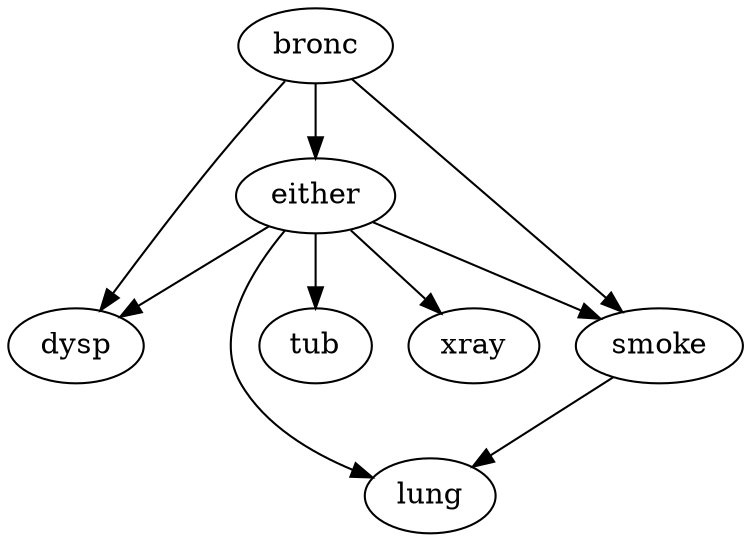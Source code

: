 digraph G {
    "bronc" -> "smoke";
    "either" -> "smoke";
    "bronc" -> "either";
    "bronc" -> "dysp";
    "either" -> "dysp";
    "smoke" -> "lung";
    "either" -> "lung";
    "either" -> "xray";
    "either" -> "tub";
}
